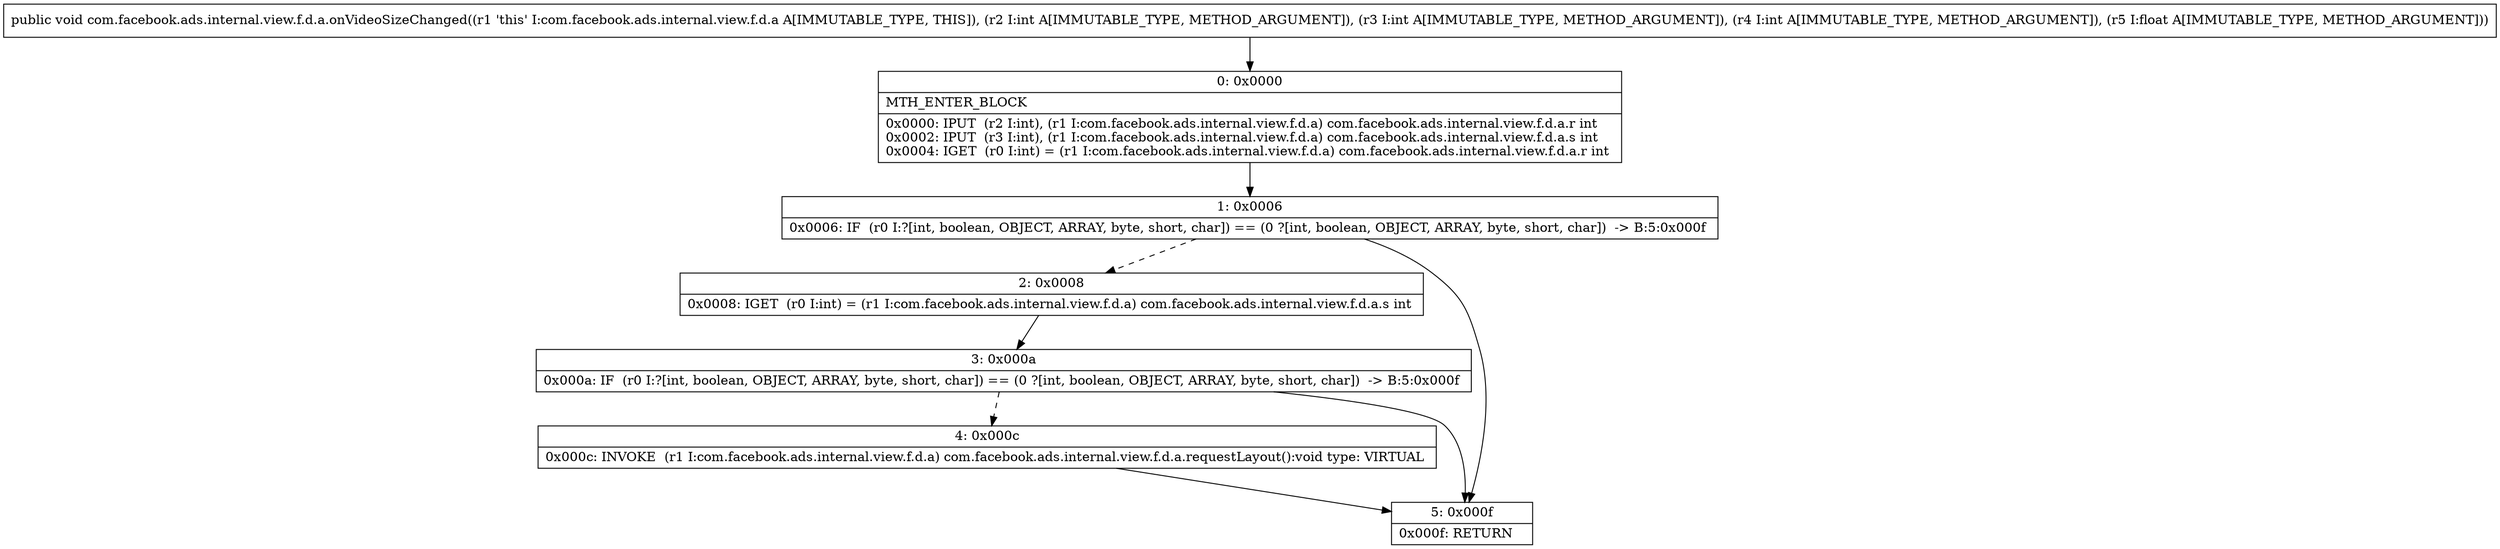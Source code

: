 digraph "CFG forcom.facebook.ads.internal.view.f.d.a.onVideoSizeChanged(IIIF)V" {
Node_0 [shape=record,label="{0\:\ 0x0000|MTH_ENTER_BLOCK\l|0x0000: IPUT  (r2 I:int), (r1 I:com.facebook.ads.internal.view.f.d.a) com.facebook.ads.internal.view.f.d.a.r int \l0x0002: IPUT  (r3 I:int), (r1 I:com.facebook.ads.internal.view.f.d.a) com.facebook.ads.internal.view.f.d.a.s int \l0x0004: IGET  (r0 I:int) = (r1 I:com.facebook.ads.internal.view.f.d.a) com.facebook.ads.internal.view.f.d.a.r int \l}"];
Node_1 [shape=record,label="{1\:\ 0x0006|0x0006: IF  (r0 I:?[int, boolean, OBJECT, ARRAY, byte, short, char]) == (0 ?[int, boolean, OBJECT, ARRAY, byte, short, char])  \-\> B:5:0x000f \l}"];
Node_2 [shape=record,label="{2\:\ 0x0008|0x0008: IGET  (r0 I:int) = (r1 I:com.facebook.ads.internal.view.f.d.a) com.facebook.ads.internal.view.f.d.a.s int \l}"];
Node_3 [shape=record,label="{3\:\ 0x000a|0x000a: IF  (r0 I:?[int, boolean, OBJECT, ARRAY, byte, short, char]) == (0 ?[int, boolean, OBJECT, ARRAY, byte, short, char])  \-\> B:5:0x000f \l}"];
Node_4 [shape=record,label="{4\:\ 0x000c|0x000c: INVOKE  (r1 I:com.facebook.ads.internal.view.f.d.a) com.facebook.ads.internal.view.f.d.a.requestLayout():void type: VIRTUAL \l}"];
Node_5 [shape=record,label="{5\:\ 0x000f|0x000f: RETURN   \l}"];
MethodNode[shape=record,label="{public void com.facebook.ads.internal.view.f.d.a.onVideoSizeChanged((r1 'this' I:com.facebook.ads.internal.view.f.d.a A[IMMUTABLE_TYPE, THIS]), (r2 I:int A[IMMUTABLE_TYPE, METHOD_ARGUMENT]), (r3 I:int A[IMMUTABLE_TYPE, METHOD_ARGUMENT]), (r4 I:int A[IMMUTABLE_TYPE, METHOD_ARGUMENT]), (r5 I:float A[IMMUTABLE_TYPE, METHOD_ARGUMENT])) }"];
MethodNode -> Node_0;
Node_0 -> Node_1;
Node_1 -> Node_2[style=dashed];
Node_1 -> Node_5;
Node_2 -> Node_3;
Node_3 -> Node_4[style=dashed];
Node_3 -> Node_5;
Node_4 -> Node_5;
}

